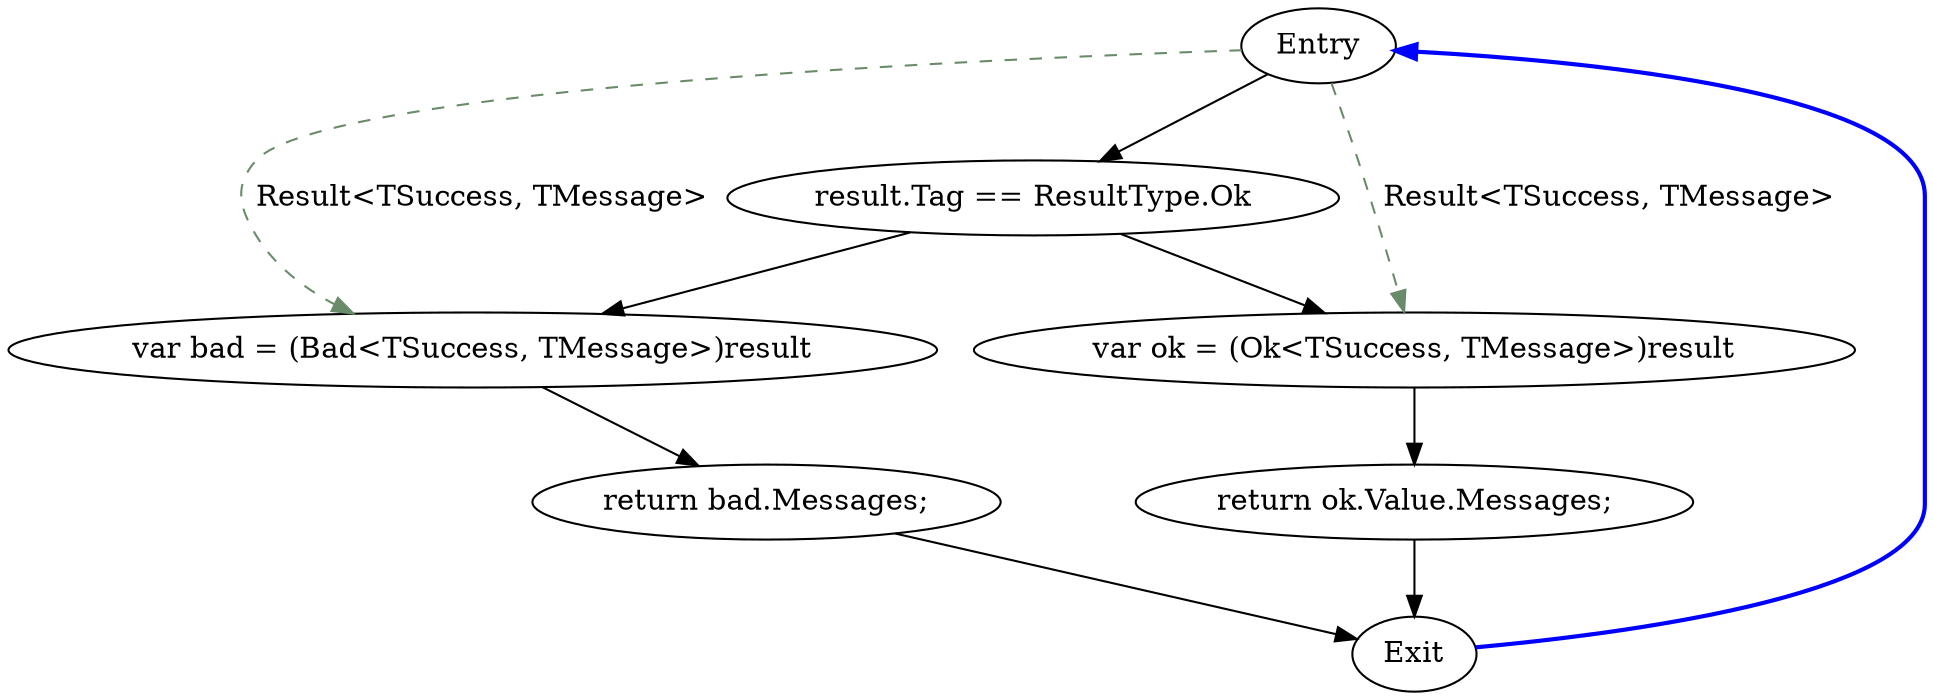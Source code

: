 digraph  {
n0 [cluster="CommandLine.Infrastructure.ResultExtensions.Messages<TSuccess, TMessage>(Result<TSuccess, TMessage>)", label=Entry, span="10-10"];
n1 [cluster="CommandLine.Infrastructure.ResultExtensions.Messages<TSuccess, TMessage>(Result<TSuccess, TMessage>)", label="result.Tag == ResultType.Ok", span="12-12"];
n2 [cluster="CommandLine.Infrastructure.ResultExtensions.Messages<TSuccess, TMessage>(Result<TSuccess, TMessage>)", label="var ok = (Ok<TSuccess, TMessage>)result", span="14-14"];
n4 [cluster="CommandLine.Infrastructure.ResultExtensions.Messages<TSuccess, TMessage>(Result<TSuccess, TMessage>)", label="var bad = (Bad<TSuccess, TMessage>)result", span="17-17"];
n3 [cluster="CommandLine.Infrastructure.ResultExtensions.Messages<TSuccess, TMessage>(Result<TSuccess, TMessage>)", label="return ok.Value.Messages;", span="15-15"];
n5 [cluster="CommandLine.Infrastructure.ResultExtensions.Messages<TSuccess, TMessage>(Result<TSuccess, TMessage>)", label="return bad.Messages;", span="18-18"];
n6 [cluster="CommandLine.Infrastructure.ResultExtensions.Messages<TSuccess, TMessage>(Result<TSuccess, TMessage>)", label=Exit, span="10-10"];
n0 -> n1  [key=0, style=solid];
n0 -> n2  [color=darkseagreen4, key=1, label="Result<TSuccess, TMessage>", style=dashed];
n0 -> n4  [color=darkseagreen4, key=1, label="Result<TSuccess, TMessage>", style=dashed];
n1 -> n2  [key=0, style=solid];
n1 -> n4  [key=0, style=solid];
n2 -> n3  [key=0, style=solid];
n4 -> n5  [key=0, style=solid];
n3 -> n6  [key=0, style=solid];
n5 -> n6  [key=0, style=solid];
n6 -> n0  [color=blue, key=0, style=bold];
}
